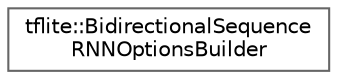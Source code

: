 digraph "Graphical Class Hierarchy"
{
 // LATEX_PDF_SIZE
  bgcolor="transparent";
  edge [fontname=Helvetica,fontsize=10,labelfontname=Helvetica,labelfontsize=10];
  node [fontname=Helvetica,fontsize=10,shape=box,height=0.2,width=0.4];
  rankdir="LR";
  Node0 [id="Node000000",label="tflite::BidirectionalSequence\lRNNOptionsBuilder",height=0.2,width=0.4,color="grey40", fillcolor="white", style="filled",URL="$structtflite_1_1_bidirectional_sequence_r_n_n_options_builder.html",tooltip=" "];
}
